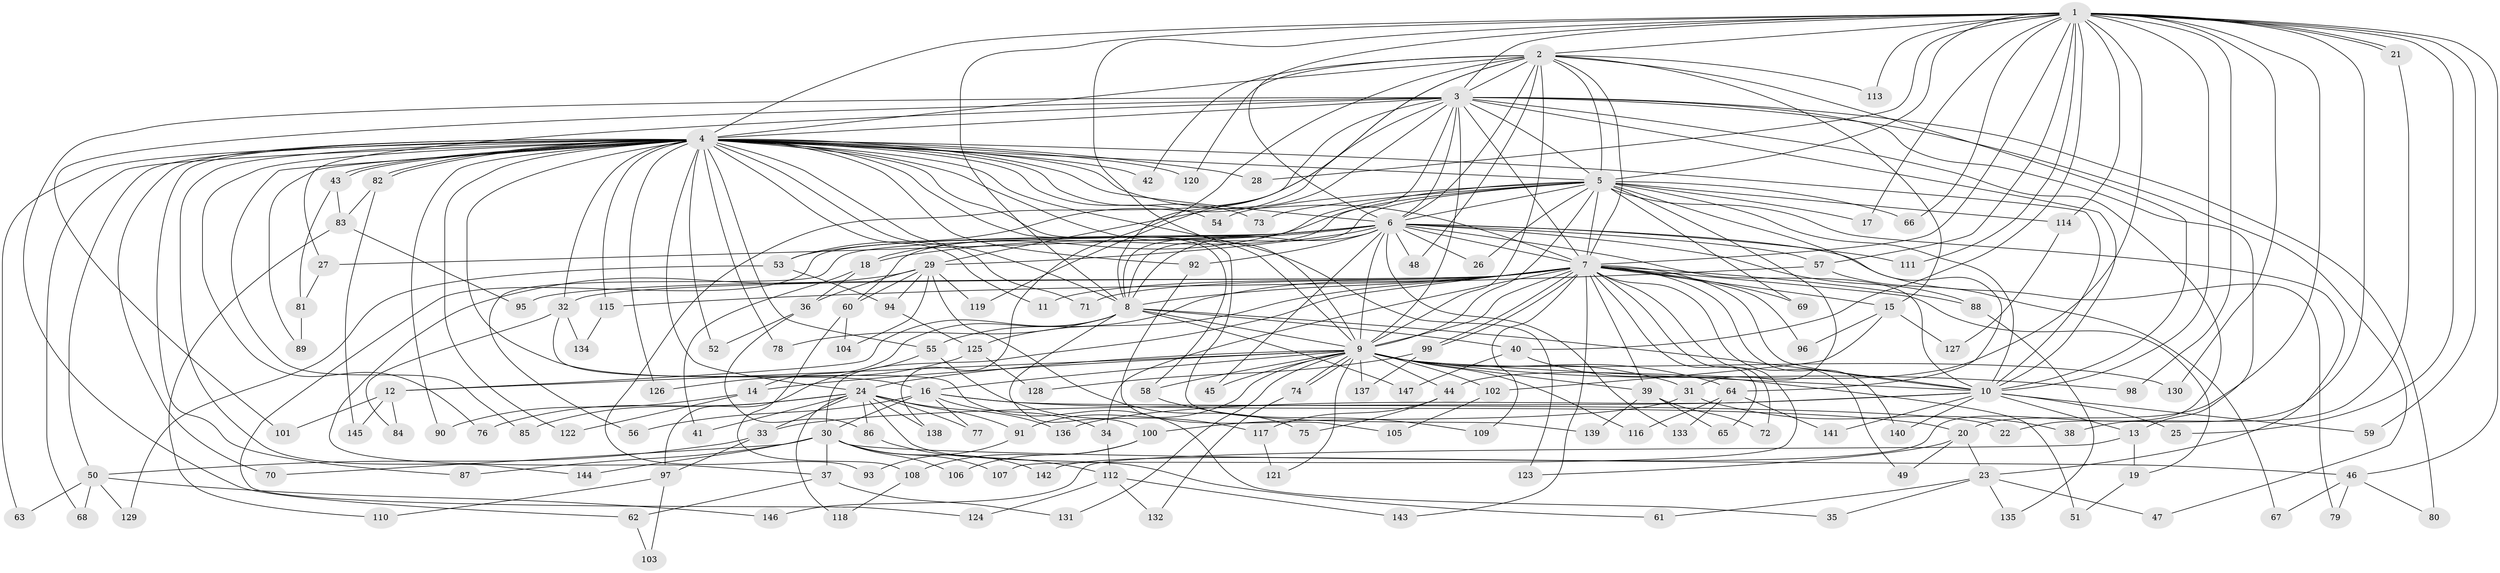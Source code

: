 // coarse degree distribution, {25: 0.008547008547008548, 18: 0.008547008547008548, 19: 0.008547008547008548, 43: 0.008547008547008548, 22: 0.008547008547008548, 24: 0.008547008547008548, 31: 0.008547008547008548, 15: 0.017094017094017096, 27: 0.008547008547008548, 2: 0.5641025641025641, 5: 0.03418803418803419, 4: 0.13675213675213677, 6: 0.017094017094017096, 3: 0.13675213675213677, 12: 0.008547008547008548, 10: 0.008547008547008548, 9: 0.008547008547008548}
// Generated by graph-tools (version 1.1) at 2025/41/03/06/25 10:41:34]
// undirected, 147 vertices, 319 edges
graph export_dot {
graph [start="1"]
  node [color=gray90,style=filled];
  1;
  2;
  3;
  4;
  5;
  6;
  7;
  8;
  9;
  10;
  11;
  12;
  13;
  14;
  15;
  16;
  17;
  18;
  19;
  20;
  21;
  22;
  23;
  24;
  25;
  26;
  27;
  28;
  29;
  30;
  31;
  32;
  33;
  34;
  35;
  36;
  37;
  38;
  39;
  40;
  41;
  42;
  43;
  44;
  45;
  46;
  47;
  48;
  49;
  50;
  51;
  52;
  53;
  54;
  55;
  56;
  57;
  58;
  59;
  60;
  61;
  62;
  63;
  64;
  65;
  66;
  67;
  68;
  69;
  70;
  71;
  72;
  73;
  74;
  75;
  76;
  77;
  78;
  79;
  80;
  81;
  82;
  83;
  84;
  85;
  86;
  87;
  88;
  89;
  90;
  91;
  92;
  93;
  94;
  95;
  96;
  97;
  98;
  99;
  100;
  101;
  102;
  103;
  104;
  105;
  106;
  107;
  108;
  109;
  110;
  111;
  112;
  113;
  114;
  115;
  116;
  117;
  118;
  119;
  120;
  121;
  122;
  123;
  124;
  125;
  126;
  127;
  128;
  129;
  130;
  131;
  132;
  133;
  134;
  135;
  136;
  137;
  138;
  139;
  140;
  141;
  142;
  143;
  144;
  145;
  146;
  147;
  1 -- 2;
  1 -- 3;
  1 -- 4;
  1 -- 5;
  1 -- 6;
  1 -- 7;
  1 -- 8;
  1 -- 9;
  1 -- 10;
  1 -- 17;
  1 -- 20;
  1 -- 21;
  1 -- 21;
  1 -- 22;
  1 -- 25;
  1 -- 28;
  1 -- 40;
  1 -- 44;
  1 -- 46;
  1 -- 57;
  1 -- 59;
  1 -- 66;
  1 -- 98;
  1 -- 111;
  1 -- 113;
  1 -- 114;
  1 -- 130;
  2 -- 3;
  2 -- 4;
  2 -- 5;
  2 -- 6;
  2 -- 7;
  2 -- 8;
  2 -- 9;
  2 -- 10;
  2 -- 15;
  2 -- 42;
  2 -- 48;
  2 -- 113;
  2 -- 119;
  2 -- 120;
  2 -- 138;
  3 -- 4;
  3 -- 5;
  3 -- 6;
  3 -- 7;
  3 -- 8;
  3 -- 9;
  3 -- 10;
  3 -- 13;
  3 -- 27;
  3 -- 29;
  3 -- 47;
  3 -- 53;
  3 -- 62;
  3 -- 80;
  3 -- 93;
  3 -- 101;
  3 -- 142;
  4 -- 5;
  4 -- 6;
  4 -- 7;
  4 -- 8;
  4 -- 9;
  4 -- 10;
  4 -- 11;
  4 -- 16;
  4 -- 24;
  4 -- 28;
  4 -- 32;
  4 -- 42;
  4 -- 43;
  4 -- 43;
  4 -- 50;
  4 -- 52;
  4 -- 54;
  4 -- 55;
  4 -- 58;
  4 -- 63;
  4 -- 68;
  4 -- 70;
  4 -- 71;
  4 -- 73;
  4 -- 76;
  4 -- 78;
  4 -- 82;
  4 -- 82;
  4 -- 85;
  4 -- 87;
  4 -- 89;
  4 -- 90;
  4 -- 92;
  4 -- 115;
  4 -- 120;
  4 -- 122;
  4 -- 123;
  4 -- 126;
  4 -- 139;
  4 -- 144;
  5 -- 6;
  5 -- 7;
  5 -- 8;
  5 -- 9;
  5 -- 10;
  5 -- 17;
  5 -- 18;
  5 -- 23;
  5 -- 26;
  5 -- 31;
  5 -- 54;
  5 -- 60;
  5 -- 64;
  5 -- 66;
  5 -- 69;
  5 -- 73;
  5 -- 114;
  6 -- 7;
  6 -- 8;
  6 -- 9;
  6 -- 10;
  6 -- 18;
  6 -- 26;
  6 -- 27;
  6 -- 29;
  6 -- 45;
  6 -- 48;
  6 -- 53;
  6 -- 56;
  6 -- 57;
  6 -- 79;
  6 -- 88;
  6 -- 92;
  6 -- 111;
  6 -- 124;
  6 -- 133;
  7 -- 8;
  7 -- 9;
  7 -- 10;
  7 -- 11;
  7 -- 15;
  7 -- 19;
  7 -- 30;
  7 -- 32;
  7 -- 34;
  7 -- 39;
  7 -- 49;
  7 -- 55;
  7 -- 65;
  7 -- 69;
  7 -- 71;
  7 -- 72;
  7 -- 88;
  7 -- 95;
  7 -- 96;
  7 -- 99;
  7 -- 99;
  7 -- 107;
  7 -- 109;
  7 -- 125;
  7 -- 140;
  7 -- 143;
  8 -- 9;
  8 -- 10;
  8 -- 12;
  8 -- 14;
  8 -- 40;
  8 -- 78;
  8 -- 100;
  8 -- 147;
  9 -- 10;
  9 -- 12;
  9 -- 14;
  9 -- 16;
  9 -- 24;
  9 -- 31;
  9 -- 39;
  9 -- 44;
  9 -- 45;
  9 -- 58;
  9 -- 64;
  9 -- 74;
  9 -- 74;
  9 -- 91;
  9 -- 98;
  9 -- 102;
  9 -- 116;
  9 -- 121;
  9 -- 130;
  9 -- 131;
  9 -- 137;
  10 -- 13;
  10 -- 25;
  10 -- 33;
  10 -- 59;
  10 -- 136;
  10 -- 140;
  10 -- 141;
  12 -- 84;
  12 -- 101;
  12 -- 145;
  13 -- 19;
  13 -- 146;
  14 -- 90;
  14 -- 122;
  15 -- 96;
  15 -- 102;
  15 -- 127;
  16 -- 20;
  16 -- 22;
  16 -- 30;
  16 -- 34;
  16 -- 56;
  16 -- 77;
  18 -- 36;
  18 -- 41;
  19 -- 51;
  20 -- 23;
  20 -- 49;
  20 -- 123;
  21 -- 38;
  23 -- 35;
  23 -- 47;
  23 -- 61;
  23 -- 135;
  24 -- 33;
  24 -- 41;
  24 -- 61;
  24 -- 76;
  24 -- 77;
  24 -- 85;
  24 -- 86;
  24 -- 91;
  24 -- 118;
  24 -- 136;
  24 -- 138;
  27 -- 81;
  29 -- 36;
  29 -- 37;
  29 -- 60;
  29 -- 75;
  29 -- 94;
  29 -- 104;
  29 -- 119;
  30 -- 37;
  30 -- 46;
  30 -- 70;
  30 -- 87;
  30 -- 106;
  30 -- 107;
  30 -- 142;
  30 -- 144;
  31 -- 38;
  31 -- 100;
  32 -- 35;
  32 -- 84;
  32 -- 134;
  33 -- 50;
  33 -- 97;
  34 -- 112;
  36 -- 52;
  36 -- 86;
  37 -- 62;
  37 -- 131;
  39 -- 65;
  39 -- 72;
  39 -- 139;
  40 -- 51;
  40 -- 147;
  43 -- 81;
  43 -- 83;
  44 -- 75;
  44 -- 117;
  46 -- 67;
  46 -- 79;
  46 -- 80;
  50 -- 63;
  50 -- 68;
  50 -- 129;
  50 -- 146;
  53 -- 94;
  53 -- 129;
  55 -- 97;
  55 -- 117;
  57 -- 67;
  57 -- 115;
  58 -- 109;
  60 -- 104;
  60 -- 108;
  62 -- 103;
  64 -- 116;
  64 -- 133;
  64 -- 141;
  74 -- 132;
  81 -- 89;
  82 -- 83;
  82 -- 145;
  83 -- 95;
  83 -- 110;
  86 -- 112;
  88 -- 135;
  91 -- 93;
  92 -- 105;
  94 -- 125;
  97 -- 103;
  97 -- 110;
  99 -- 128;
  99 -- 137;
  100 -- 106;
  100 -- 108;
  102 -- 105;
  108 -- 118;
  112 -- 124;
  112 -- 132;
  112 -- 143;
  114 -- 127;
  115 -- 134;
  117 -- 121;
  125 -- 126;
  125 -- 128;
}
